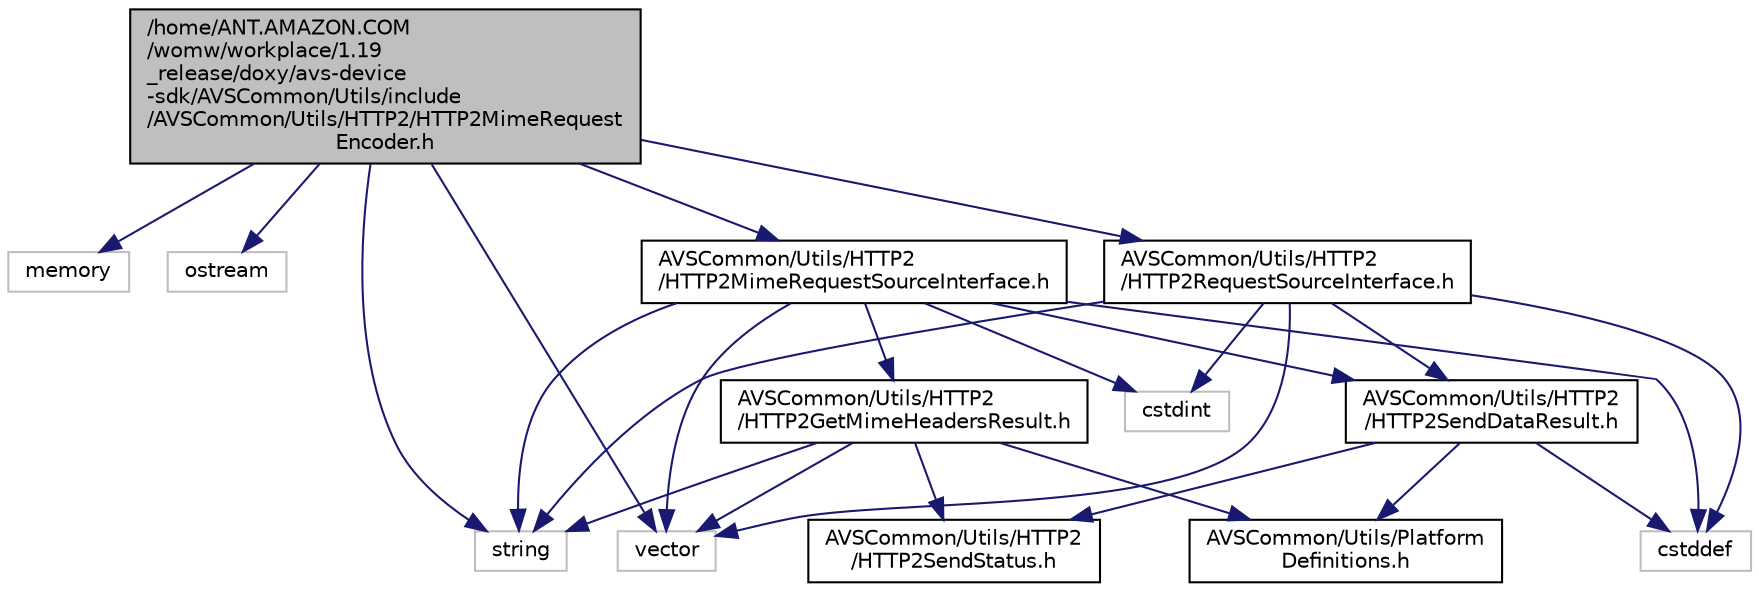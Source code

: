 digraph "/home/ANT.AMAZON.COM/womw/workplace/1.19_release/doxy/avs-device-sdk/AVSCommon/Utils/include/AVSCommon/Utils/HTTP2/HTTP2MimeRequestEncoder.h"
{
  edge [fontname="Helvetica",fontsize="10",labelfontname="Helvetica",labelfontsize="10"];
  node [fontname="Helvetica",fontsize="10",shape=record];
  Node0 [label="/home/ANT.AMAZON.COM\l/womw/workplace/1.19\l_release/doxy/avs-device\l-sdk/AVSCommon/Utils/include\l/AVSCommon/Utils/HTTP2/HTTP2MimeRequest\lEncoder.h",height=0.2,width=0.4,color="black", fillcolor="grey75", style="filled", fontcolor="black"];
  Node0 -> Node1 [color="midnightblue",fontsize="10",style="solid",fontname="Helvetica"];
  Node1 [label="memory",height=0.2,width=0.4,color="grey75", fillcolor="white", style="filled"];
  Node0 -> Node2 [color="midnightblue",fontsize="10",style="solid",fontname="Helvetica"];
  Node2 [label="ostream",height=0.2,width=0.4,color="grey75", fillcolor="white", style="filled"];
  Node0 -> Node3 [color="midnightblue",fontsize="10",style="solid",fontname="Helvetica"];
  Node3 [label="string",height=0.2,width=0.4,color="grey75", fillcolor="white", style="filled"];
  Node0 -> Node4 [color="midnightblue",fontsize="10",style="solid",fontname="Helvetica"];
  Node4 [label="vector",height=0.2,width=0.4,color="grey75", fillcolor="white", style="filled"];
  Node0 -> Node5 [color="midnightblue",fontsize="10",style="solid",fontname="Helvetica"];
  Node5 [label="AVSCommon/Utils/HTTP2\l/HTTP2MimeRequestSourceInterface.h",height=0.2,width=0.4,color="black", fillcolor="white", style="filled",URL="$_h_t_t_p2_mime_request_source_interface_8h.html"];
  Node5 -> Node6 [color="midnightblue",fontsize="10",style="solid",fontname="Helvetica"];
  Node6 [label="cstddef",height=0.2,width=0.4,color="grey75", fillcolor="white", style="filled"];
  Node5 -> Node7 [color="midnightblue",fontsize="10",style="solid",fontname="Helvetica"];
  Node7 [label="cstdint",height=0.2,width=0.4,color="grey75", fillcolor="white", style="filled"];
  Node5 -> Node3 [color="midnightblue",fontsize="10",style="solid",fontname="Helvetica"];
  Node5 -> Node4 [color="midnightblue",fontsize="10",style="solid",fontname="Helvetica"];
  Node5 -> Node8 [color="midnightblue",fontsize="10",style="solid",fontname="Helvetica"];
  Node8 [label="AVSCommon/Utils/HTTP2\l/HTTP2GetMimeHeadersResult.h",height=0.2,width=0.4,color="black", fillcolor="white", style="filled",URL="$_h_t_t_p2_get_mime_headers_result_8h.html"];
  Node8 -> Node3 [color="midnightblue",fontsize="10",style="solid",fontname="Helvetica"];
  Node8 -> Node4 [color="midnightblue",fontsize="10",style="solid",fontname="Helvetica"];
  Node8 -> Node9 [color="midnightblue",fontsize="10",style="solid",fontname="Helvetica"];
  Node9 [label="AVSCommon/Utils/HTTP2\l/HTTP2SendStatus.h",height=0.2,width=0.4,color="black", fillcolor="white", style="filled",URL="$_h_t_t_p2_send_status_8h.html"];
  Node8 -> Node10 [color="midnightblue",fontsize="10",style="solid",fontname="Helvetica"];
  Node10 [label="AVSCommon/Utils/Platform\lDefinitions.h",height=0.2,width=0.4,color="black", fillcolor="white", style="filled",URL="$_platform_definitions_8h.html"];
  Node5 -> Node11 [color="midnightblue",fontsize="10",style="solid",fontname="Helvetica"];
  Node11 [label="AVSCommon/Utils/HTTP2\l/HTTP2SendDataResult.h",height=0.2,width=0.4,color="black", fillcolor="white", style="filled",URL="$_h_t_t_p2_send_data_result_8h.html"];
  Node11 -> Node6 [color="midnightblue",fontsize="10",style="solid",fontname="Helvetica"];
  Node11 -> Node10 [color="midnightblue",fontsize="10",style="solid",fontname="Helvetica"];
  Node11 -> Node9 [color="midnightblue",fontsize="10",style="solid",fontname="Helvetica"];
  Node0 -> Node12 [color="midnightblue",fontsize="10",style="solid",fontname="Helvetica"];
  Node12 [label="AVSCommon/Utils/HTTP2\l/HTTP2RequestSourceInterface.h",height=0.2,width=0.4,color="black", fillcolor="white", style="filled",URL="$_h_t_t_p2_request_source_interface_8h.html"];
  Node12 -> Node6 [color="midnightblue",fontsize="10",style="solid",fontname="Helvetica"];
  Node12 -> Node7 [color="midnightblue",fontsize="10",style="solid",fontname="Helvetica"];
  Node12 -> Node3 [color="midnightblue",fontsize="10",style="solid",fontname="Helvetica"];
  Node12 -> Node4 [color="midnightblue",fontsize="10",style="solid",fontname="Helvetica"];
  Node12 -> Node11 [color="midnightblue",fontsize="10",style="solid",fontname="Helvetica"];
}
